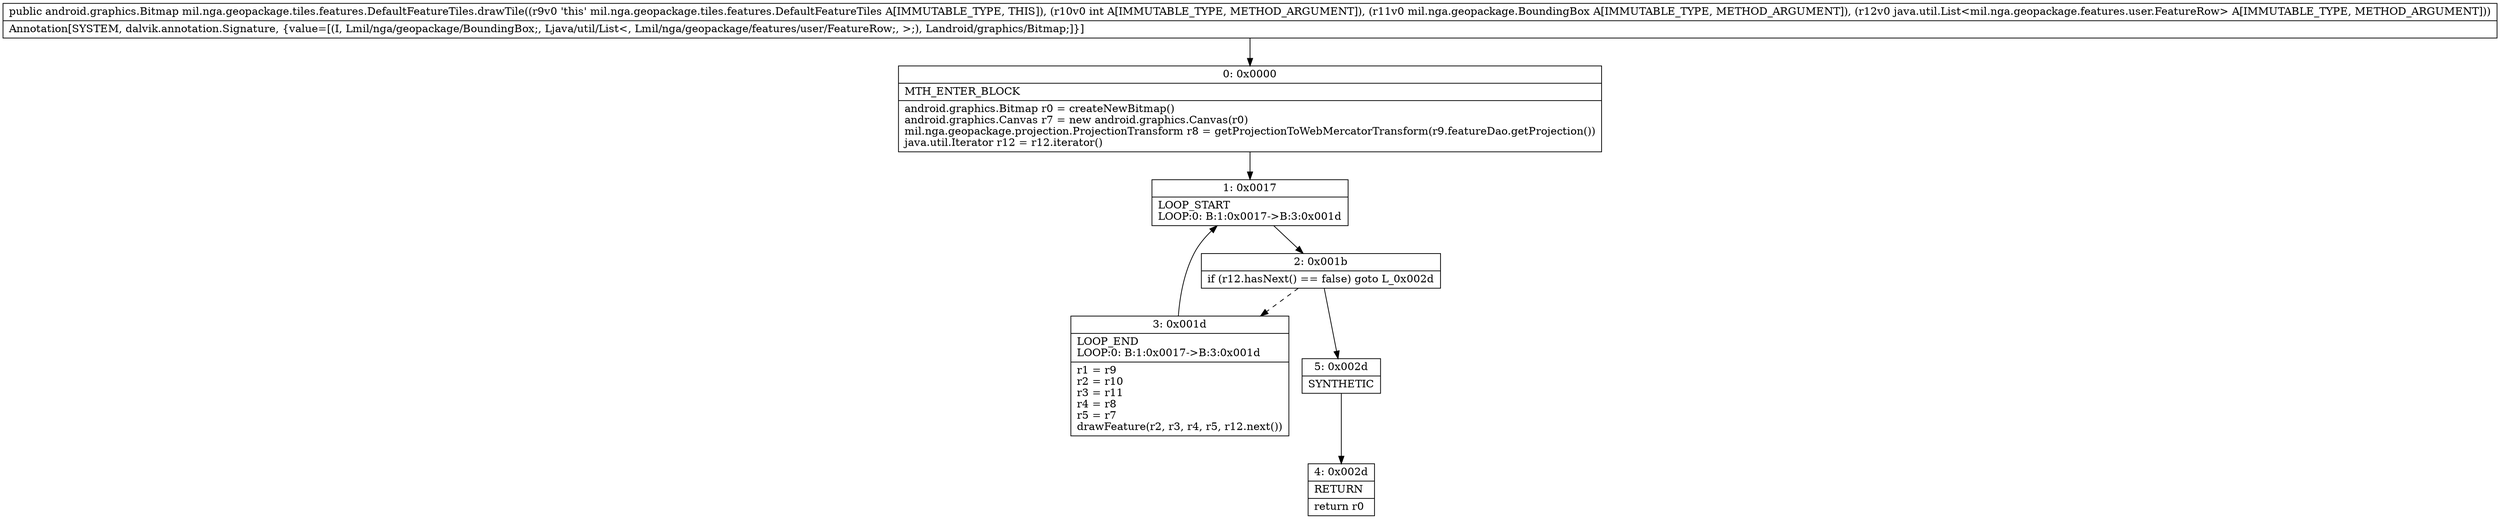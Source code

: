 digraph "CFG formil.nga.geopackage.tiles.features.DefaultFeatureTiles.drawTile(ILmil\/nga\/geopackage\/BoundingBox;Ljava\/util\/List;)Landroid\/graphics\/Bitmap;" {
Node_0 [shape=record,label="{0\:\ 0x0000|MTH_ENTER_BLOCK\l|android.graphics.Bitmap r0 = createNewBitmap()\landroid.graphics.Canvas r7 = new android.graphics.Canvas(r0)\lmil.nga.geopackage.projection.ProjectionTransform r8 = getProjectionToWebMercatorTransform(r9.featureDao.getProjection())\ljava.util.Iterator r12 = r12.iterator()\l}"];
Node_1 [shape=record,label="{1\:\ 0x0017|LOOP_START\lLOOP:0: B:1:0x0017\-\>B:3:0x001d\l}"];
Node_2 [shape=record,label="{2\:\ 0x001b|if (r12.hasNext() == false) goto L_0x002d\l}"];
Node_3 [shape=record,label="{3\:\ 0x001d|LOOP_END\lLOOP:0: B:1:0x0017\-\>B:3:0x001d\l|r1 = r9\lr2 = r10\lr3 = r11\lr4 = r8\lr5 = r7\ldrawFeature(r2, r3, r4, r5, r12.next())\l}"];
Node_4 [shape=record,label="{4\:\ 0x002d|RETURN\l|return r0\l}"];
Node_5 [shape=record,label="{5\:\ 0x002d|SYNTHETIC\l}"];
MethodNode[shape=record,label="{public android.graphics.Bitmap mil.nga.geopackage.tiles.features.DefaultFeatureTiles.drawTile((r9v0 'this' mil.nga.geopackage.tiles.features.DefaultFeatureTiles A[IMMUTABLE_TYPE, THIS]), (r10v0 int A[IMMUTABLE_TYPE, METHOD_ARGUMENT]), (r11v0 mil.nga.geopackage.BoundingBox A[IMMUTABLE_TYPE, METHOD_ARGUMENT]), (r12v0 java.util.List\<mil.nga.geopackage.features.user.FeatureRow\> A[IMMUTABLE_TYPE, METHOD_ARGUMENT]))  | Annotation[SYSTEM, dalvik.annotation.Signature, \{value=[(I, Lmil\/nga\/geopackage\/BoundingBox;, Ljava\/util\/List\<, Lmil\/nga\/geopackage\/features\/user\/FeatureRow;, \>;), Landroid\/graphics\/Bitmap;]\}]\l}"];
MethodNode -> Node_0;
Node_0 -> Node_1;
Node_1 -> Node_2;
Node_2 -> Node_3[style=dashed];
Node_2 -> Node_5;
Node_3 -> Node_1;
Node_5 -> Node_4;
}

